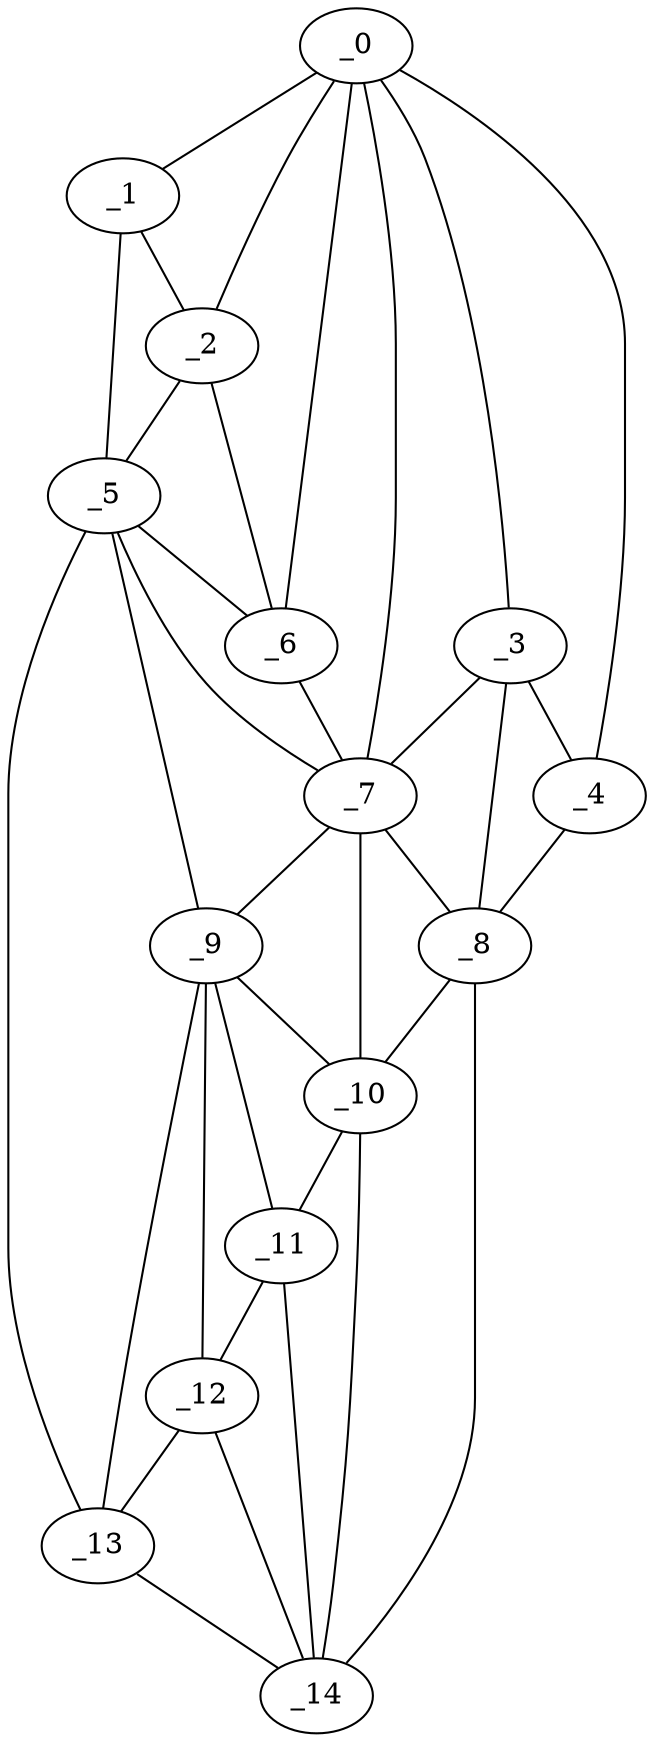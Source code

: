 graph "obj55__210.gxl" {
	_0	 [x=17,
		y=40];
	_1	 [x=18,
		y=13];
	_0 -- _1	 [valence=1];
	_2	 [x=28,
		y=13];
	_0 -- _2	 [valence=1];
	_3	 [x=31,
		y=71];
	_0 -- _3	 [valence=1];
	_4	 [x=31,
		y=81];
	_0 -- _4	 [valence=1];
	_6	 [x=43,
		y=12];
	_0 -- _6	 [valence=2];
	_7	 [x=55,
		y=16];
	_0 -- _7	 [valence=1];
	_1 -- _2	 [valence=1];
	_5	 [x=40,
		y=10];
	_1 -- _5	 [valence=1];
	_2 -- _5	 [valence=2];
	_2 -- _6	 [valence=2];
	_3 -- _4	 [valence=2];
	_3 -- _7	 [valence=1];
	_8	 [x=59,
		y=79];
	_3 -- _8	 [valence=2];
	_4 -- _8	 [valence=1];
	_5 -- _6	 [valence=2];
	_5 -- _7	 [valence=1];
	_9	 [x=65,
		y=16];
	_5 -- _9	 [valence=2];
	_13	 [x=112,
		y=18];
	_5 -- _13	 [valence=1];
	_6 -- _7	 [valence=2];
	_7 -- _8	 [valence=2];
	_7 -- _9	 [valence=2];
	_10	 [x=73,
		y=20];
	_7 -- _10	 [valence=2];
	_8 -- _10	 [valence=2];
	_14	 [x=112,
		y=46];
	_8 -- _14	 [valence=1];
	_9 -- _10	 [valence=2];
	_11	 [x=86,
		y=20];
	_9 -- _11	 [valence=1];
	_12	 [x=96,
		y=19];
	_9 -- _12	 [valence=2];
	_9 -- _13	 [valence=1];
	_10 -- _11	 [valence=2];
	_10 -- _14	 [valence=1];
	_11 -- _12	 [valence=2];
	_11 -- _14	 [valence=1];
	_12 -- _13	 [valence=2];
	_12 -- _14	 [valence=2];
	_13 -- _14	 [valence=1];
}
